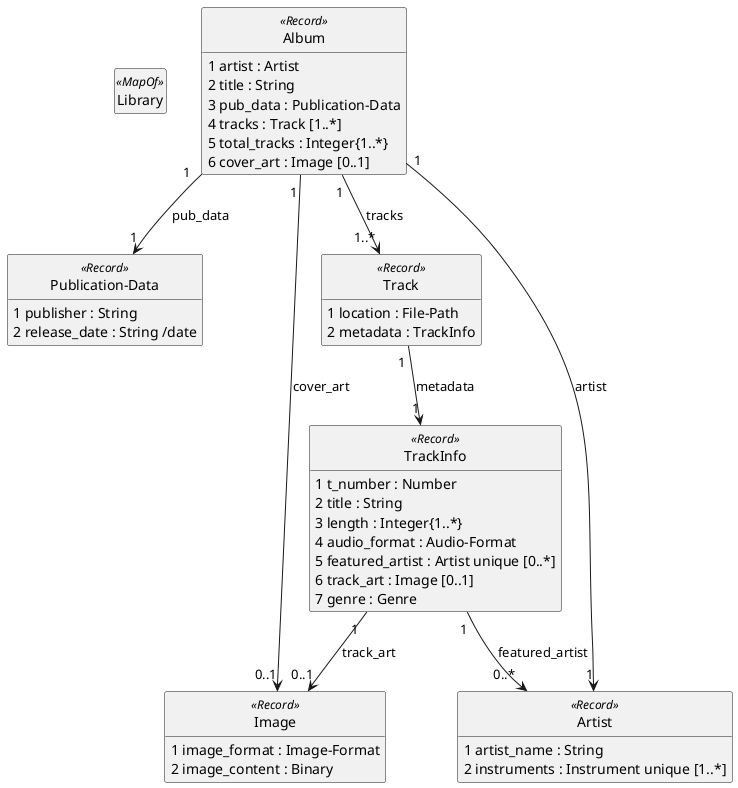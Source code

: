 @startuml
' title: Music Library
' package: http://fake-audio.org/music-lib
' version: 1.1
' description: This information model defines a library of audio tracks, organized by album, with associated metadata regarding each track. It is modeled on the types of library data maintained by common websites and music file tag editors.
' license: CC0-1.0
' exports: ['Library']

' !theme spacelab
hide empty members
hide circle

class "Library" as n0 <<MapOf>>
class "Album" as n2 <<Record>>
  n2 : 1 artist : Artist
  n2 : 2 title : String
  n2 : 3 pub_data : Publication-Data
  n2 : 4 tracks : Track [1..*]
  n2 : 5 total_tracks : Integer{1..*}
  n2 : 6 cover_art : Image [0..1]
class "Publication-Data" as n3 <<Record>>
  n3 : 1 publisher : String
  n3 : 2 release_date : String /date
class "Image" as n4 <<Record>>
  n4 : 1 image_format : Image-Format
  n4 : 2 image_content : Binary
class "Artist" as n6 <<Record>>
  n6 : 1 artist_name : String
  n6 : 2 instruments : Instrument unique [1..*]
class "Track" as n8 <<Record>>
  n8 : 1 location : File-Path
  n8 : 2 metadata : TrackInfo
class "TrackInfo" as n9 <<Record>>
  n9 : 1 t_number : Number
  n9 : 2 title : String
  n9 : 3 length : Integer{1..*}
  n9 : 4 audio_format : Audio-Format
  n9 : 5 featured_artist : Artist unique [0..*]
  n9 : 6 track_art : Image [0..1]
  n9 : 7 genre : Genre
  n2 "1 "--> "1" n6 : artist
  n2 "1 "--> "1" n3 : pub_data
  n2 "1 "--> "1..*" n8 : tracks
  n2 "1 "--> "0..1" n4 : cover_art
  n8 "1 "--> "1" n9 : metadata
  n9 "1 "--> "0..*" n6 : featured_artist
  n9 "1 "--> "0..1" n4 : track_art
@enduml